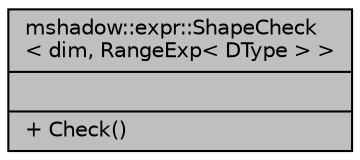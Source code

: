 digraph "mshadow::expr::ShapeCheck&lt; dim, RangeExp&lt; DType &gt; &gt;"
{
 // LATEX_PDF_SIZE
  edge [fontname="Helvetica",fontsize="10",labelfontname="Helvetica",labelfontsize="10"];
  node [fontname="Helvetica",fontsize="10",shape=record];
  Node1 [label="{mshadow::expr::ShapeCheck\l\< dim, RangeExp\< DType \> \>\n||+ Check()\l}",height=0.2,width=0.4,color="black", fillcolor="grey75", style="filled", fontcolor="black",tooltip=" "];
}
